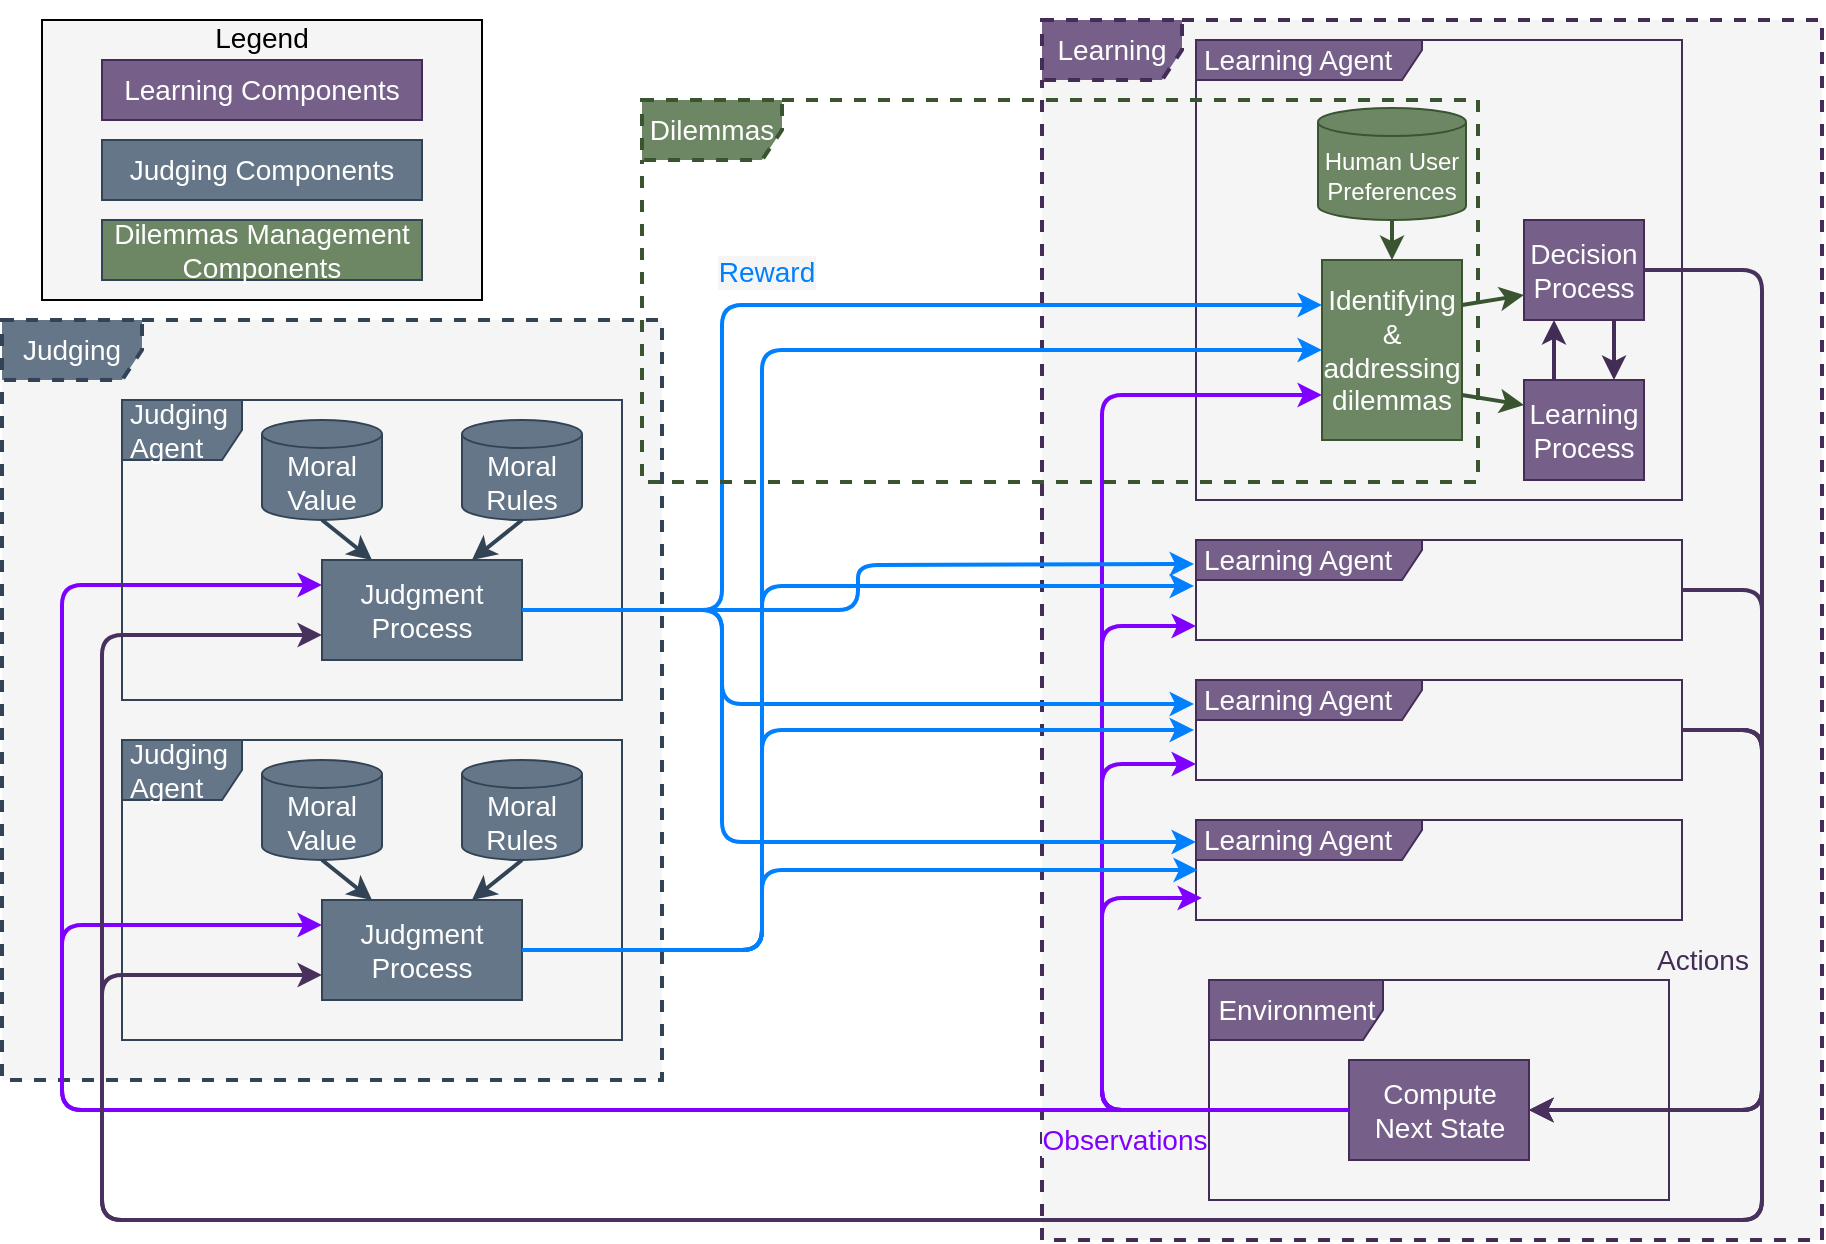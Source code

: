 <mxfile version="20.3.0" type="device" pages="3"><diagram id="23iRSUPoRavnBvh4doch" name="V1"><mxGraphModel dx="946" dy="672" grid="1" gridSize="10" guides="1" tooltips="1" connect="1" arrows="1" fold="1" page="1" pageScale="1" pageWidth="1169" pageHeight="827" background="#FFFFFF" math="0" shadow="0"><root><mxCell id="0"/><mxCell id="1" value="Background" parent="0"/><mxCell id="63" value="" style="rounded=0;whiteSpace=wrap;html=1;fillColor=#F5F5F5;" parent="1" vertex="1"><mxGeometry x="50" y="10" width="220" height="140" as="geometry"/></mxCell><mxCell id="64" value="Legend" style="text;html=1;strokeColor=none;fillColor=none;align=center;verticalAlign=middle;whiteSpace=wrap;rounded=0;fontSize=14;spacingTop=8;" parent="1" vertex="1"><mxGeometry x="130" width="60" height="30" as="geometry"/></mxCell><mxCell id="66" value="Judging Components" style="rounded=0;whiteSpace=wrap;html=1;fontSize=14;fontColor=#ffffff;strokeWidth=1;align=center;fillColor=#647687;strokeColor=#314354;" parent="1" vertex="1"><mxGeometry x="80" y="70" width="160" height="30" as="geometry"/></mxCell><mxCell id="67" value="Dilemmas Management Components" style="rounded=0;whiteSpace=wrap;html=1;fontSize=14;fontColor=#ffffff;strokeWidth=1;align=center;fillColor=#6D8764;strokeColor=#314354;" parent="1" vertex="1"><mxGeometry x="80" y="110" width="160" height="30" as="geometry"/></mxCell><mxCell id="68" value="Learning Components" style="rounded=0;whiteSpace=wrap;html=1;fillColor=#76608a;fontColor=#ffffff;strokeColor=#432D57;fontSize=14;" parent="1" vertex="1"><mxGeometry x="80" y="30" width="160" height="30" as="geometry"/></mxCell><mxCell id="fv2Eho7Bx7oUZtJPkeUn-68" value="Learning" style="" parent="0"/><mxCell id="fv2Eho7Bx7oUZtJPkeUn-69" value="Learning" style="shape=umlFrame;whiteSpace=wrap;html=1;width=70;height=30;fillColor=#76608a;fontColor=#ffffff;strokeColor=#432D57;dashed=1;strokeWidth=2;fontSize=14;swimlaneFillColor=#F5F5F5;" parent="fv2Eho7Bx7oUZtJPkeUn-68" vertex="1"><mxGeometry x="550" y="10" width="390" height="610" as="geometry"/></mxCell><mxCell id="fv2Eho7Bx7oUZtJPkeUn-70" value="Learning Agent" style="shape=umlFrame;whiteSpace=wrap;html=1;width=113;height=20;fillColor=#76608a;fontColor=#ffffff;strokeColor=#432D57;strokeWidth=1;swimlaneFillColor=none;align=left;spacingLeft=2;fontSize=14;" parent="fv2Eho7Bx7oUZtJPkeUn-68" vertex="1"><mxGeometry x="627" y="20" width="243" height="230" as="geometry"/></mxCell><mxCell id="fv2Eho7Bx7oUZtJPkeUn-71" value="Decision Process" style="rounded=0;whiteSpace=wrap;html=1;fillColor=#76608a;fontColor=#ffffff;strokeColor=#432D57;fontSize=14;" parent="fv2Eho7Bx7oUZtJPkeUn-68" vertex="1"><mxGeometry x="791" y="110" width="60" height="50" as="geometry"/></mxCell><mxCell id="fv2Eho7Bx7oUZtJPkeUn-72" value="Learning Process" style="rounded=0;whiteSpace=wrap;html=1;fillColor=#76608a;fontColor=#ffffff;strokeColor=#432D57;fontSize=14;" parent="fv2Eho7Bx7oUZtJPkeUn-68" vertex="1"><mxGeometry x="791" y="190" width="60" height="50" as="geometry"/></mxCell><mxCell id="fv2Eho7Bx7oUZtJPkeUn-75" value="" style="endArrow=classic;html=1;rounded=0;exitX=0.25;exitY=0;exitDx=0;exitDy=0;entryX=0.25;entryY=1;entryDx=0;entryDy=0;fillColor=#76608a;strokeColor=#432D57;strokeWidth=2;" parent="fv2Eho7Bx7oUZtJPkeUn-68" source="fv2Eho7Bx7oUZtJPkeUn-72" target="fv2Eho7Bx7oUZtJPkeUn-71" edge="1"><mxGeometry width="50" height="50" relative="1" as="geometry"><mxPoint x="13" y="330" as="sourcePoint"/><mxPoint x="63" y="280" as="targetPoint"/></mxGeometry></mxCell><mxCell id="fv2Eho7Bx7oUZtJPkeUn-76" value="" style="endArrow=classic;html=1;rounded=0;entryX=0.75;entryY=0;entryDx=0;entryDy=0;exitX=0.75;exitY=1;exitDx=0;exitDy=0;fillColor=#76608a;strokeColor=#432D57;strokeWidth=2;" parent="fv2Eho7Bx7oUZtJPkeUn-68" source="fv2Eho7Bx7oUZtJPkeUn-71" target="fv2Eho7Bx7oUZtJPkeUn-72" edge="1"><mxGeometry width="50" height="50" relative="1" as="geometry"><mxPoint x="-37" y="320" as="sourcePoint"/><mxPoint x="13" y="270" as="targetPoint"/></mxGeometry></mxCell><mxCell id="fv2Eho7Bx7oUZtJPkeUn-77" value="Actions" style="endArrow=classic;html=1;rounded=1;fillColor=#76608a;strokeColor=#49315E;exitX=1;exitY=0.5;exitDx=0;exitDy=0;edgeStyle=orthogonalEdgeStyle;entryX=1;entryY=0.5;entryDx=0;entryDy=0;strokeWidth=2;fontSize=14;labelBackgroundColor=#F5F5F5;fontColor=#432D57;" parent="fv2Eho7Bx7oUZtJPkeUn-68" source="fv2Eho7Bx7oUZtJPkeUn-71" target="fv2Eho7Bx7oUZtJPkeUn-89" edge="1"><mxGeometry x="0.357" y="-30" width="50" height="50" relative="1" as="geometry"><mxPoint x="690" y="480" as="sourcePoint"/><mxPoint x="890" y="610" as="targetPoint"/><Array as="points"><mxPoint x="910" y="135"/><mxPoint x="910" y="555"/></Array><mxPoint as="offset"/></mxGeometry></mxCell><mxCell id="fv2Eho7Bx7oUZtJPkeUn-78" style="edgeStyle=orthogonalEdgeStyle;rounded=1;orthogonalLoop=1;jettySize=auto;html=1;exitX=0;exitY=0.5;exitDx=0;exitDy=0;entryX=0;entryY=0.75;entryDx=0;entryDy=0;labelBackgroundColor=#CCCCCC;fontSize=14;fontColor=#432D57;strokeColor=#8000ff;strokeWidth=2;" parent="fv2Eho7Bx7oUZtJPkeUn-68" source="fv2Eho7Bx7oUZtJPkeUn-89" edge="1"><mxGeometry relative="1" as="geometry"><Array as="points"><mxPoint x="580" y="555"/><mxPoint x="580" y="198"/></Array><mxPoint x="690" y="197.5" as="targetPoint"/></mxGeometry></mxCell><mxCell id="fv2Eho7Bx7oUZtJPkeUn-79" value="" style="group;fontSize=14;" parent="fv2Eho7Bx7oUZtJPkeUn-68" vertex="1" connectable="0"><mxGeometry x="627" y="270" width="243" height="50" as="geometry"/></mxCell><mxCell id="fv2Eho7Bx7oUZtJPkeUn-80" value="Learning Agent" style="shape=umlFrame;whiteSpace=wrap;html=1;width=113;height=20;fillColor=#76608a;fontColor=#ffffff;strokeColor=#432D57;strokeWidth=1;swimlaneFillColor=none;align=left;spacingLeft=2;fontSize=14;" parent="fv2Eho7Bx7oUZtJPkeUn-79" vertex="1"><mxGeometry width="243" height="50" as="geometry"/></mxCell><mxCell id="fv2Eho7Bx7oUZtJPkeUn-81" value="" style="group;fontSize=14;" parent="fv2Eho7Bx7oUZtJPkeUn-68" vertex="1" connectable="0"><mxGeometry x="627" y="340" width="243" height="50" as="geometry"/></mxCell><mxCell id="fv2Eho7Bx7oUZtJPkeUn-82" value="Learning Agent" style="shape=umlFrame;whiteSpace=wrap;html=1;width=113;height=20;fillColor=#76608a;fontColor=#ffffff;strokeColor=#432D57;strokeWidth=1;swimlaneFillColor=none;align=left;spacingLeft=2;fontSize=14;" parent="fv2Eho7Bx7oUZtJPkeUn-81" vertex="1"><mxGeometry width="243" height="50" as="geometry"/></mxCell><mxCell id="fv2Eho7Bx7oUZtJPkeUn-83" style="edgeStyle=orthogonalEdgeStyle;rounded=1;orthogonalLoop=1;jettySize=auto;html=1;entryX=1;entryY=0.5;entryDx=0;entryDy=0;strokeColor=#49315E;strokeWidth=2;" parent="fv2Eho7Bx7oUZtJPkeUn-68" source="fv2Eho7Bx7oUZtJPkeUn-80" target="fv2Eho7Bx7oUZtJPkeUn-89" edge="1"><mxGeometry relative="1" as="geometry"><Array as="points"><mxPoint x="910" y="295"/><mxPoint x="910" y="555"/></Array></mxGeometry></mxCell><mxCell id="fv2Eho7Bx7oUZtJPkeUn-84" style="edgeStyle=orthogonalEdgeStyle;rounded=1;orthogonalLoop=1;jettySize=auto;html=1;entryX=1;entryY=0.5;entryDx=0;entryDy=0;strokeColor=#49315E;strokeWidth=2;" parent="fv2Eho7Bx7oUZtJPkeUn-68" source="fv2Eho7Bx7oUZtJPkeUn-82" target="fv2Eho7Bx7oUZtJPkeUn-89" edge="1"><mxGeometry relative="1" as="geometry"><Array as="points"><mxPoint x="910" y="365"/><mxPoint x="910" y="555"/></Array></mxGeometry></mxCell><mxCell id="fv2Eho7Bx7oUZtJPkeUn-85" style="edgeStyle=orthogonalEdgeStyle;rounded=1;orthogonalLoop=1;jettySize=auto;html=1;entryX=0;entryY=0.84;entryDx=0;entryDy=0;entryPerimeter=0;strokeColor=#8000FF;strokeWidth=2;" parent="fv2Eho7Bx7oUZtJPkeUn-68" source="fv2Eho7Bx7oUZtJPkeUn-89" target="fv2Eho7Bx7oUZtJPkeUn-82" edge="1"><mxGeometry relative="1" as="geometry"><Array as="points"><mxPoint x="580" y="555"/><mxPoint x="580" y="382"/></Array></mxGeometry></mxCell><mxCell id="fv2Eho7Bx7oUZtJPkeUn-86" style="edgeStyle=orthogonalEdgeStyle;rounded=1;orthogonalLoop=1;jettySize=auto;html=1;entryX=0;entryY=0.86;entryDx=0;entryDy=0;entryPerimeter=0;strokeColor=#8000FF;strokeWidth=2;" parent="fv2Eho7Bx7oUZtJPkeUn-68" source="fv2Eho7Bx7oUZtJPkeUn-89" target="fv2Eho7Bx7oUZtJPkeUn-80" edge="1"><mxGeometry relative="1" as="geometry"><Array as="points"><mxPoint x="580" y="555"/><mxPoint x="580" y="313"/></Array></mxGeometry></mxCell><mxCell id="fv2Eho7Bx7oUZtJPkeUn-87" value="" style="group" parent="fv2Eho7Bx7oUZtJPkeUn-68" vertex="1" connectable="0"><mxGeometry x="633.5" y="490" width="230" height="110" as="geometry"/></mxCell><mxCell id="fv2Eho7Bx7oUZtJPkeUn-88" value="Environment" style="shape=umlFrame;whiteSpace=wrap;html=1;width=87;height=30;fillColor=#76608a;fontColor=#ffffff;strokeColor=#432D57;strokeWidth=1;swimlaneFillColor=none;fontSize=14;" parent="fv2Eho7Bx7oUZtJPkeUn-87" vertex="1"><mxGeometry width="230" height="110" as="geometry"/></mxCell><mxCell id="fv2Eho7Bx7oUZtJPkeUn-89" value="Compute Next State" style="rounded=0;whiteSpace=wrap;html=1;fillColor=#76608a;fontColor=#ffffff;strokeColor=#432D57;fontSize=14;" parent="fv2Eho7Bx7oUZtJPkeUn-87" vertex="1"><mxGeometry x="70" y="40" width="90" height="50" as="geometry"/></mxCell><mxCell id="fv2Eho7Bx7oUZtJPkeUn-90" value="" style="group;fontSize=14;" parent="fv2Eho7Bx7oUZtJPkeUn-68" vertex="1" connectable="0"><mxGeometry x="627" y="410" width="243" height="50" as="geometry"/></mxCell><mxCell id="fv2Eho7Bx7oUZtJPkeUn-91" value="Learning Agent" style="shape=umlFrame;whiteSpace=wrap;html=1;width=113;height=20;fillColor=#76608a;fontColor=#ffffff;strokeColor=#432D57;strokeWidth=1;swimlaneFillColor=none;align=left;spacingLeft=2;fontSize=14;" parent="fv2Eho7Bx7oUZtJPkeUn-90" vertex="1"><mxGeometry width="243" height="50" as="geometry"/></mxCell><mxCell id="fv2Eho7Bx7oUZtJPkeUn-92" style="edgeStyle=orthogonalEdgeStyle;rounded=1;orthogonalLoop=1;jettySize=auto;html=1;strokeColor=#8000FF;strokeWidth=2;" parent="fv2Eho7Bx7oUZtJPkeUn-68" source="fv2Eho7Bx7oUZtJPkeUn-89" edge="1"><mxGeometry relative="1" as="geometry"><mxPoint x="630" y="449" as="targetPoint"/><Array as="points"><mxPoint x="580" y="555"/><mxPoint x="580" y="449"/></Array></mxGeometry></mxCell><mxCell id="fv2Eho7Bx7oUZtJPkeUn-103" value="Judging" parent="0"/><mxCell id="fv2Eho7Bx7oUZtJPkeUn-104" value="Judging" style="shape=umlFrame;whiteSpace=wrap;html=1;width=70;height=30;fillColor=#647687;fontColor=#ffffff;strokeColor=#314354;dashed=1;strokeWidth=2;fontSize=14;swimlaneFillColor=#F5F5F5;" parent="fv2Eho7Bx7oUZtJPkeUn-103" vertex="1"><mxGeometry x="30" y="160" width="330" height="380" as="geometry"/></mxCell><mxCell id="fv2Eho7Bx7oUZtJPkeUn-105" style="edgeStyle=orthogonalEdgeStyle;rounded=1;orthogonalLoop=1;jettySize=auto;html=1;exitX=1;exitY=0.5;exitDx=0;exitDy=0;entryX=0;entryY=0.25;entryDx=0;entryDy=0;labelBackgroundColor=#CCCCCC;fontSize=14;fontColor=#8000FF;strokeColor=#0080ff;strokeWidth=2;" parent="fv2Eho7Bx7oUZtJPkeUn-103" source="fv2Eho7Bx7oUZtJPkeUn-113" edge="1"><mxGeometry relative="1" as="geometry"><Array as="points"><mxPoint x="390" y="305"/><mxPoint x="390" y="153"/></Array><mxPoint x="690" y="152.5" as="targetPoint"/></mxGeometry></mxCell><mxCell id="fv2Eho7Bx7oUZtJPkeUn-106" value="Reward" style="edgeLabel;html=1;align=center;verticalAlign=middle;resizable=0;points=[];fontSize=14;fontColor=#0080FF;labelBackgroundColor=#F5F5F5;" parent="fv2Eho7Bx7oUZtJPkeUn-105" vertex="1" connectable="0"><mxGeometry x="-0.006" y="-1" relative="1" as="geometry"><mxPoint y="-18" as="offset"/></mxGeometry></mxCell><mxCell id="fv2Eho7Bx7oUZtJPkeUn-107" style="edgeStyle=orthogonalEdgeStyle;rounded=1;orthogonalLoop=1;jettySize=auto;html=1;exitX=0;exitY=0.5;exitDx=0;exitDy=0;entryX=0;entryY=0.25;entryDx=0;entryDy=0;labelBackgroundColor=#CCCCCC;fontSize=14;fontColor=#432D57;strokeWidth=2;strokeColor=#8000ff;" parent="fv2Eho7Bx7oUZtJPkeUn-103" target="fv2Eho7Bx7oUZtJPkeUn-113" edge="1"><mxGeometry relative="1" as="geometry"><Array as="points"><mxPoint x="60" y="555"/><mxPoint x="60" y="293"/></Array><mxPoint x="703.5" y="555" as="sourcePoint"/></mxGeometry></mxCell><mxCell id="fv2Eho7Bx7oUZtJPkeUn-108" value="Observations" style="edgeLabel;html=1;align=center;verticalAlign=middle;resizable=0;points=[];fontSize=14;fontColor=#8000FF;labelBackgroundColor=#F5F5F5;" parent="fv2Eho7Bx7oUZtJPkeUn-107" vertex="1" connectable="0"><mxGeometry x="-0.385" y="-2" relative="1" as="geometry"><mxPoint x="206" y="17" as="offset"/></mxGeometry></mxCell><mxCell id="fv2Eho7Bx7oUZtJPkeUn-109" value="" style="group" parent="fv2Eho7Bx7oUZtJPkeUn-103" vertex="1" connectable="0"><mxGeometry x="90" y="200" width="250" height="150" as="geometry"/></mxCell><mxCell id="fv2Eho7Bx7oUZtJPkeUn-110" value="Judging&lt;br&gt;Agent" style="shape=umlFrame;whiteSpace=wrap;html=1;fontSize=14;fontColor=#ffffff;strokeWidth=1;align=left;fillColor=#647687;strokeColor=#314354;spacingLeft=2;swimlaneFillColor=none;" parent="fv2Eho7Bx7oUZtJPkeUn-109" vertex="1"><mxGeometry width="250" height="150" as="geometry"/></mxCell><mxCell id="fv2Eho7Bx7oUZtJPkeUn-111" value="Moral Value" style="shape=cylinder3;whiteSpace=wrap;html=1;boundedLbl=1;backgroundOutline=1;size=7;fontSize=14;fontColor=#ffffff;strokeWidth=1;align=center;fillColor=#647687;strokeColor=#314354;" parent="fv2Eho7Bx7oUZtJPkeUn-109" vertex="1"><mxGeometry x="70" y="10" width="60" height="50" as="geometry"/></mxCell><mxCell id="fv2Eho7Bx7oUZtJPkeUn-112" value="Moral Rules" style="shape=cylinder3;whiteSpace=wrap;html=1;boundedLbl=1;backgroundOutline=1;size=7;fontSize=14;fontColor=#ffffff;strokeWidth=1;align=center;fillColor=#647687;strokeColor=#314354;" parent="fv2Eho7Bx7oUZtJPkeUn-109" vertex="1"><mxGeometry x="170" y="10" width="60" height="50" as="geometry"/></mxCell><mxCell id="fv2Eho7Bx7oUZtJPkeUn-113" value="Judgment&lt;br&gt;Process" style="rounded=0;whiteSpace=wrap;html=1;fontSize=14;fontColor=#ffffff;strokeWidth=1;align=center;fillColor=#647687;strokeColor=#314354;" parent="fv2Eho7Bx7oUZtJPkeUn-109" vertex="1"><mxGeometry x="100" y="80" width="100" height="50" as="geometry"/></mxCell><mxCell id="fv2Eho7Bx7oUZtJPkeUn-114" style="edgeStyle=none;rounded=1;orthogonalLoop=1;jettySize=auto;html=1;exitX=0.5;exitY=1;exitDx=0;exitDy=0;exitPerimeter=0;entryX=0.25;entryY=0;entryDx=0;entryDy=0;labelBackgroundColor=#CCCCCC;fontSize=14;fontColor=#432D57;strokeWidth=2;fillColor=#647687;strokeColor=#314354;" parent="fv2Eho7Bx7oUZtJPkeUn-109" source="fv2Eho7Bx7oUZtJPkeUn-111" target="fv2Eho7Bx7oUZtJPkeUn-113" edge="1"><mxGeometry relative="1" as="geometry"/></mxCell><mxCell id="fv2Eho7Bx7oUZtJPkeUn-115" style="edgeStyle=none;rounded=1;orthogonalLoop=1;jettySize=auto;html=1;exitX=0.5;exitY=1;exitDx=0;exitDy=0;exitPerimeter=0;entryX=0.75;entryY=0;entryDx=0;entryDy=0;labelBackgroundColor=#CCCCCC;fontSize=14;fontColor=#432D57;strokeWidth=2;fillColor=#647687;strokeColor=#314354;" parent="fv2Eho7Bx7oUZtJPkeUn-109" source="fv2Eho7Bx7oUZtJPkeUn-112" target="fv2Eho7Bx7oUZtJPkeUn-113" edge="1"><mxGeometry relative="1" as="geometry"/></mxCell><mxCell id="fv2Eho7Bx7oUZtJPkeUn-116" value="" style="group" parent="fv2Eho7Bx7oUZtJPkeUn-103" vertex="1" connectable="0"><mxGeometry x="90" y="370" width="250" height="150" as="geometry"/></mxCell><mxCell id="fv2Eho7Bx7oUZtJPkeUn-117" value="Judging&lt;br&gt;Agent" style="shape=umlFrame;whiteSpace=wrap;html=1;fontSize=14;fontColor=#ffffff;strokeWidth=1;align=left;fillColor=#647687;strokeColor=#314354;spacingLeft=2;swimlaneFillColor=none;" parent="fv2Eho7Bx7oUZtJPkeUn-116" vertex="1"><mxGeometry width="250" height="150" as="geometry"/></mxCell><mxCell id="fv2Eho7Bx7oUZtJPkeUn-118" value="Moral Value" style="shape=cylinder3;whiteSpace=wrap;html=1;boundedLbl=1;backgroundOutline=1;size=7;fontSize=14;fontColor=#ffffff;strokeWidth=1;align=center;fillColor=#647687;strokeColor=#314354;" parent="fv2Eho7Bx7oUZtJPkeUn-116" vertex="1"><mxGeometry x="70" y="10" width="60" height="50" as="geometry"/></mxCell><mxCell id="fv2Eho7Bx7oUZtJPkeUn-119" value="Moral Rules" style="shape=cylinder3;whiteSpace=wrap;html=1;boundedLbl=1;backgroundOutline=1;size=7;fontSize=14;fontColor=#ffffff;strokeWidth=1;align=center;fillColor=#647687;strokeColor=#314354;" parent="fv2Eho7Bx7oUZtJPkeUn-116" vertex="1"><mxGeometry x="170" y="10" width="60" height="50" as="geometry"/></mxCell><mxCell id="fv2Eho7Bx7oUZtJPkeUn-120" value="Judgment&lt;br&gt;Process" style="rounded=0;whiteSpace=wrap;html=1;fontSize=14;fontColor=#ffffff;strokeWidth=1;align=center;fillColor=#647687;strokeColor=#314354;" parent="fv2Eho7Bx7oUZtJPkeUn-116" vertex="1"><mxGeometry x="100" y="80" width="100" height="50" as="geometry"/></mxCell><mxCell id="fv2Eho7Bx7oUZtJPkeUn-121" style="edgeStyle=none;rounded=1;orthogonalLoop=1;jettySize=auto;html=1;exitX=0.5;exitY=1;exitDx=0;exitDy=0;exitPerimeter=0;entryX=0.25;entryY=0;entryDx=0;entryDy=0;labelBackgroundColor=#CCCCCC;fontSize=14;fontColor=#432D57;strokeWidth=2;fillColor=#647687;strokeColor=#314354;" parent="fv2Eho7Bx7oUZtJPkeUn-116" source="fv2Eho7Bx7oUZtJPkeUn-118" target="fv2Eho7Bx7oUZtJPkeUn-120" edge="1"><mxGeometry relative="1" as="geometry"/></mxCell><mxCell id="fv2Eho7Bx7oUZtJPkeUn-122" style="edgeStyle=none;rounded=1;orthogonalLoop=1;jettySize=auto;html=1;exitX=0.5;exitY=1;exitDx=0;exitDy=0;exitPerimeter=0;entryX=0.75;entryY=0;entryDx=0;entryDy=0;labelBackgroundColor=#CCCCCC;fontSize=14;fontColor=#432D57;strokeWidth=2;fillColor=#647687;strokeColor=#314354;" parent="fv2Eho7Bx7oUZtJPkeUn-116" source="fv2Eho7Bx7oUZtJPkeUn-119" target="fv2Eho7Bx7oUZtJPkeUn-120" edge="1"><mxGeometry relative="1" as="geometry"/></mxCell><mxCell id="fv2Eho7Bx7oUZtJPkeUn-123" style="edgeStyle=orthogonalEdgeStyle;rounded=1;orthogonalLoop=1;jettySize=auto;html=1;exitX=0;exitY=0.5;exitDx=0;exitDy=0;entryX=0;entryY=0.25;entryDx=0;entryDy=0;labelBackgroundColor=#CCCCCC;fontSize=14;fontColor=#8000FF;strokeColor=#8000FF;strokeWidth=2;" parent="fv2Eho7Bx7oUZtJPkeUn-103" target="fv2Eho7Bx7oUZtJPkeUn-120" edge="1"><mxGeometry relative="1" as="geometry"><Array as="points"><mxPoint x="60" y="555"/><mxPoint x="60" y="463"/></Array><mxPoint x="703.5" y="555" as="sourcePoint"/></mxGeometry></mxCell><mxCell id="fv2Eho7Bx7oUZtJPkeUn-124" style="edgeStyle=orthogonalEdgeStyle;rounded=1;orthogonalLoop=1;jettySize=auto;html=1;exitX=1;exitY=0.5;exitDx=0;exitDy=0;entryX=0;entryY=0.5;entryDx=0;entryDy=0;labelBackgroundColor=#CCCCCC;fontSize=14;fontColor=#8000FF;strokeColor=#0080FF;strokeWidth=2;" parent="fv2Eho7Bx7oUZtJPkeUn-103" source="fv2Eho7Bx7oUZtJPkeUn-120" edge="1"><mxGeometry relative="1" as="geometry"><Array as="points"><mxPoint x="410" y="475"/><mxPoint x="410" y="175"/></Array><mxPoint x="690" y="175" as="targetPoint"/></mxGeometry></mxCell><mxCell id="fv2Eho7Bx7oUZtJPkeUn-125" style="edgeStyle=orthogonalEdgeStyle;rounded=1;orthogonalLoop=1;jettySize=auto;html=1;entryX=-0.004;entryY=0.24;entryDx=0;entryDy=0;entryPerimeter=0;strokeColor=#0080FF;strokeWidth=2;" parent="fv2Eho7Bx7oUZtJPkeUn-103" source="fv2Eho7Bx7oUZtJPkeUn-113" edge="1"><mxGeometry relative="1" as="geometry"><mxPoint x="626.028" y="282" as="targetPoint"/></mxGeometry></mxCell><mxCell id="fv2Eho7Bx7oUZtJPkeUn-126" style="edgeStyle=orthogonalEdgeStyle;rounded=1;orthogonalLoop=1;jettySize=auto;html=1;strokeColor=#0080FF;strokeWidth=2;entryX=-0.004;entryY=0.46;entryDx=0;entryDy=0;entryPerimeter=0;" parent="fv2Eho7Bx7oUZtJPkeUn-103" source="fv2Eho7Bx7oUZtJPkeUn-120" edge="1"><mxGeometry relative="1" as="geometry"><mxPoint x="626.028" y="293" as="targetPoint"/><Array as="points"><mxPoint x="410" y="475"/><mxPoint x="410" y="293"/></Array></mxGeometry></mxCell><mxCell id="fv2Eho7Bx7oUZtJPkeUn-127" style="edgeStyle=orthogonalEdgeStyle;rounded=1;orthogonalLoop=1;jettySize=auto;html=1;entryX=-0.004;entryY=0.5;entryDx=0;entryDy=0;entryPerimeter=0;strokeColor=#0080FF;strokeWidth=2;" parent="fv2Eho7Bx7oUZtJPkeUn-103" source="fv2Eho7Bx7oUZtJPkeUn-120" edge="1"><mxGeometry relative="1" as="geometry"><Array as="points"><mxPoint x="410" y="475"/><mxPoint x="410" y="365"/></Array><mxPoint x="626.028" y="365" as="targetPoint"/></mxGeometry></mxCell><mxCell id="fv2Eho7Bx7oUZtJPkeUn-128" style="edgeStyle=orthogonalEdgeStyle;rounded=1;orthogonalLoop=1;jettySize=auto;html=1;entryX=-0.004;entryY=0.24;entryDx=0;entryDy=0;entryPerimeter=0;strokeColor=#0080FF;strokeWidth=2;" parent="fv2Eho7Bx7oUZtJPkeUn-103" source="fv2Eho7Bx7oUZtJPkeUn-113" edge="1"><mxGeometry relative="1" as="geometry"><Array as="points"><mxPoint x="390" y="305"/><mxPoint x="390" y="352"/></Array><mxPoint x="626.028" y="352" as="targetPoint"/></mxGeometry></mxCell><mxCell id="fv2Eho7Bx7oUZtJPkeUn-129" style="edgeStyle=orthogonalEdgeStyle;rounded=1;orthogonalLoop=1;jettySize=auto;html=1;strokeWidth=2;strokeColor=#49315E;entryX=0;entryY=0.75;entryDx=0;entryDy=0;" parent="fv2Eho7Bx7oUZtJPkeUn-103" target="fv2Eho7Bx7oUZtJPkeUn-120" edge="1"><mxGeometry relative="1" as="geometry"><mxPoint x="910" y="680" as="targetPoint"/><Array as="points"><mxPoint x="910" y="365"/><mxPoint x="910" y="610"/><mxPoint x="80" y="610"/><mxPoint x="80" y="488"/></Array><mxPoint x="870" y="365" as="sourcePoint"/></mxGeometry></mxCell><mxCell id="fv2Eho7Bx7oUZtJPkeUn-130" style="edgeStyle=orthogonalEdgeStyle;rounded=1;orthogonalLoop=1;jettySize=auto;html=1;entryX=0;entryY=0.75;entryDx=0;entryDy=0;strokeColor=#49315E;strokeWidth=2;" parent="fv2Eho7Bx7oUZtJPkeUn-103" target="fv2Eho7Bx7oUZtJPkeUn-113" edge="1"><mxGeometry relative="1" as="geometry"><Array as="points"><mxPoint x="910" y="365"/><mxPoint x="910" y="610"/><mxPoint x="80" y="610"/><mxPoint x="80" y="318"/></Array><mxPoint x="870" y="365" as="sourcePoint"/></mxGeometry></mxCell><mxCell id="fv2Eho7Bx7oUZtJPkeUn-131" style="edgeStyle=orthogonalEdgeStyle;rounded=1;orthogonalLoop=1;jettySize=auto;html=1;strokeWidth=2;entryX=0;entryY=0.22;entryDx=0;entryDy=0;entryPerimeter=0;strokeColor=#0080FF;" parent="fv2Eho7Bx7oUZtJPkeUn-103" source="fv2Eho7Bx7oUZtJPkeUn-113" edge="1"><mxGeometry relative="1" as="geometry"><mxPoint x="627" y="421" as="targetPoint"/><Array as="points"><mxPoint x="390" y="305"/><mxPoint x="390" y="421"/></Array></mxGeometry></mxCell><mxCell id="fv2Eho7Bx7oUZtJPkeUn-132" style="edgeStyle=orthogonalEdgeStyle;rounded=1;orthogonalLoop=1;jettySize=auto;html=1;entryX=0.004;entryY=0.5;entryDx=0;entryDy=0;entryPerimeter=0;strokeColor=#0080FF;strokeWidth=2;" parent="fv2Eho7Bx7oUZtJPkeUn-103" source="fv2Eho7Bx7oUZtJPkeUn-120" edge="1"><mxGeometry relative="1" as="geometry"><Array as="points"><mxPoint x="410" y="475"/><mxPoint x="410" y="435"/></Array><mxPoint x="627.972" y="435" as="targetPoint"/></mxGeometry></mxCell><mxCell id="fv2Eho7Bx7oUZtJPkeUn-93" value="Dilemmas" parent="0"/><mxCell id="fv2Eho7Bx7oUZtJPkeUn-96" value="Dilemmas" style="shape=umlFrame;whiteSpace=wrap;html=1;labelBackgroundColor=none;fontSize=14;fontColor=#ffffff;strokeWidth=2;align=center;fillColor=#6d8764;strokeColor=#3A5431;width=70;height=30;dashed=1;swimlaneFillColor=none;" parent="fv2Eho7Bx7oUZtJPkeUn-93" vertex="1"><mxGeometry x="350" y="50" width="418" height="191" as="geometry"/></mxCell><mxCell id="fv2Eho7Bx7oUZtJPkeUn-97" value="" style="group;fontSize=14;" parent="fv2Eho7Bx7oUZtJPkeUn-93" vertex="1" connectable="0"><mxGeometry x="627" y="20" width="243" height="230" as="geometry"/></mxCell><mxCell id="fv2Eho7Bx7oUZtJPkeUn-98" value="" style="endArrow=classic;html=1;rounded=1;strokeWidth=2;exitX=0.5;exitY=1;exitDx=0;exitDy=0;exitPerimeter=0;fillColor=#6d8764;strokeColor=#3A5431;entryX=0.5;entryY=0;entryDx=0;entryDy=0;" parent="fv2Eho7Bx7oUZtJPkeUn-97" source="fv2Eho7Bx7oUZtJPkeUn-99" target="fv2Eho7Bx7oUZtJPkeUn-100" edge="1"><mxGeometry width="50" height="50" relative="1" as="geometry"><mxPoint x="3" y="410" as="sourcePoint"/><mxPoint x="-47" y="80" as="targetPoint"/></mxGeometry></mxCell><mxCell id="fv2Eho7Bx7oUZtJPkeUn-99" value="Human User Preferences" style="shape=cylinder3;whiteSpace=wrap;html=1;boundedLbl=1;backgroundOutline=1;size=7;strokeWidth=1;fillColor=#6d8764;fontColor=#ffffff;strokeColor=#3A5431;" parent="fv2Eho7Bx7oUZtJPkeUn-97" vertex="1"><mxGeometry x="61" y="34" width="74" height="56" as="geometry"/></mxCell><mxCell id="fv2Eho7Bx7oUZtJPkeUn-100" value="Identifying&lt;br&gt;&amp;amp;&lt;br&gt;addressing dilemmas" style="rounded=0;whiteSpace=wrap;html=1;fillColor=#6d8764;fontColor=#ffffff;strokeColor=#3A5431;fontSize=14;" parent="fv2Eho7Bx7oUZtJPkeUn-97" vertex="1"><mxGeometry x="63" y="110" width="70" height="90" as="geometry"/></mxCell><mxCell id="fv2Eho7Bx7oUZtJPkeUn-101" style="rounded=1;orthogonalLoop=1;jettySize=auto;html=1;exitX=1;exitY=0.25;exitDx=0;exitDy=0;entryX=0;entryY=0.75;entryDx=0;entryDy=0;strokeWidth=2;fillColor=#6d8764;strokeColor=#3A5431;" parent="fv2Eho7Bx7oUZtJPkeUn-93" edge="1"><mxGeometry relative="1" as="geometry"><mxPoint x="760" y="152.5" as="sourcePoint"/><mxPoint x="791" y="147.5" as="targetPoint"/></mxGeometry></mxCell><mxCell id="fv2Eho7Bx7oUZtJPkeUn-102" style="edgeStyle=none;rounded=1;orthogonalLoop=1;jettySize=auto;html=1;exitX=1;exitY=0.75;exitDx=0;exitDy=0;entryX=0;entryY=0.25;entryDx=0;entryDy=0;strokeWidth=2;fillColor=#6d8764;strokeColor=#3A5431;" parent="fv2Eho7Bx7oUZtJPkeUn-93" edge="1"><mxGeometry relative="1" as="geometry"><mxPoint x="760" y="197.5" as="sourcePoint"/><mxPoint x="791" y="202.5" as="targetPoint"/></mxGeometry></mxCell></root></mxGraphModel></diagram><diagram name="V4" id="R4ebiuZWggfOVpD6vGhl"><mxGraphModel dx="946" dy="672" grid="1" gridSize="10" guides="1" tooltips="1" connect="1" arrows="1" fold="1" page="1" pageScale="1" pageWidth="1040" pageHeight="630" math="0" shadow="0"><root><mxCell id="MN2efiFFBJXiAFeMJZci-0"/><mxCell id="MN2efiFFBJXiAFeMJZci-1" value="Learning" style="" parent="MN2efiFFBJXiAFeMJZci-0" visible="0"/><mxCell id="lvwVw83ioxix93nnCTu9-0" value="&lt;font style=&quot;font-size: 30px;&quot;&gt;L&lt;/font&gt;&lt;font style=&quot;&quot;&gt;&lt;span style=&quot;font-size: 30px;&quot;&gt;EARNING&lt;/span&gt;&lt;br&gt;&lt;br&gt;&lt;font style=&quot;font-size: 28px;&quot;&gt;(RQ1)&lt;/font&gt;&lt;br&gt;&lt;/font&gt;" style="rounded=0;whiteSpace=wrap;html=1;labelBackgroundColor=none;strokeColor=#6C8EBF;fontSize=22;fontColor=#FAFAFA;fillColor=#76608A;" parent="MN2efiFFBJXiAFeMJZci-1" vertex="1"><mxGeometry x="600" y="40" width="400" height="560" as="geometry"/></mxCell><mxCell id="PprL8B39w84SUwEIf9Vk-0" value="Learning2" parent="MN2efiFFBJXiAFeMJZci-0"/><mxCell id="2XKpnmYIMWyI5NZtck98-0" value="Learning" style="shape=umlFrame;whiteSpace=wrap;html=1;width=160;height=50;fillColor=#F5F5F5;fontColor=#76608A;strokeColor=#432D57;dashed=1;strokeWidth=2;fontSize=30;swimlaneFillColor=#76608A;opacity=50;" parent="PprL8B39w84SUwEIf9Vk-0" vertex="1"><mxGeometry x="600" y="40" width="400" height="560" as="geometry"/></mxCell><mxCell id="2XKpnmYIMWyI5NZtck98-1" value="&lt;font style=&quot;font-size: 22px;&quot;&gt;Learning Agent&lt;/font&gt;" style="shape=umlFrame;whiteSpace=wrap;html=1;width=173;height=25;fillColor=#F5F5F5;fontColor=#76608A;strokeColor=#432D57;strokeWidth=1;swimlaneFillColor=#F5F5F5;align=left;spacingLeft=2;fontSize=20;fillStyle=auto;opacity=50;" parent="PprL8B39w84SUwEIf9Vk-0" vertex="1"><mxGeometry x="687" y="170" width="243" height="55" as="geometry"/></mxCell><mxCell id="2XKpnmYIMWyI5NZtck98-2" value="" style="group;fontSize=14;fillColor=#FAFAFA;fontColor=#76608A;opacity=50;" parent="PprL8B39w84SUwEIf9Vk-0" vertex="1" connectable="0"><mxGeometry x="687" y="245" width="243" height="50" as="geometry"/></mxCell><mxCell id="2XKpnmYIMWyI5NZtck98-3" value="&lt;font style=&quot;font-size: 22px;&quot;&gt;Learning Agent&lt;/font&gt;" style="shape=umlFrame;whiteSpace=wrap;html=1;width=173;height=25;fillColor=#FAFAFA;fontColor=#76608A;strokeColor=#432D57;strokeWidth=1;swimlaneFillColor=none;align=left;spacingLeft=2;fontSize=20;" parent="2XKpnmYIMWyI5NZtck98-2" vertex="1"><mxGeometry width="243" height="50" as="geometry"/></mxCell><mxCell id="2XKpnmYIMWyI5NZtck98-4" value="" style="group;fontSize=20;fillColor=#F5F5F5;fontColor=#76608A;opacity=50;" parent="PprL8B39w84SUwEIf9Vk-0" vertex="1" connectable="0"><mxGeometry x="687" y="315" width="243" height="50" as="geometry"/></mxCell><mxCell id="2XKpnmYIMWyI5NZtck98-5" value="&lt;font style=&quot;font-size: 22px;&quot;&gt;Learning Agent&lt;/font&gt;" style="shape=umlFrame;whiteSpace=wrap;html=1;width=173;height=25;fillColor=#F5F5F5;fontColor=#76608A;strokeColor=#432D57;strokeWidth=1;swimlaneFillColor=none;align=left;spacingLeft=2;fontSize=20;" parent="2XKpnmYIMWyI5NZtck98-4" vertex="1"><mxGeometry width="243" height="50" as="geometry"/></mxCell><mxCell id="2XKpnmYIMWyI5NZtck98-6" value="" style="group;fontSize=22;fontColor=#76608A;fillColor=#F5F5F5;opacity=50;" parent="PprL8B39w84SUwEIf9Vk-0" vertex="1" connectable="0"><mxGeometry x="690" y="490" width="240" height="55" as="geometry"/></mxCell><mxCell id="2XKpnmYIMWyI5NZtck98-7" value="Environment" style="shape=umlFrame;whiteSpace=wrap;html=1;width=137;height=30;fillColor=#F5F5F5;fontColor=#76608A;strokeColor=#432D57;strokeWidth=1;swimlaneFillColor=none;fontSize=22;" parent="2XKpnmYIMWyI5NZtck98-6" vertex="1"><mxGeometry width="240.0" height="55" as="geometry"/></mxCell><mxCell id="2XKpnmYIMWyI5NZtck98-8" value="" style="group;fontSize=22;fillColor=#F5F5F5;fontColor=#76608A;opacity=50;" parent="PprL8B39w84SUwEIf9Vk-0" vertex="1" connectable="0"><mxGeometry x="687" y="385" width="243" height="50" as="geometry"/></mxCell><mxCell id="2XKpnmYIMWyI5NZtck98-9" value="&lt;font style=&quot;font-size: 22px;&quot;&gt;Learning Agent&lt;/font&gt;" style="shape=umlFrame;whiteSpace=wrap;html=1;width=173;height=25;fillColor=#F5F5F5;fontColor=#76608A;strokeColor=#432D57;strokeWidth=1;swimlaneFillColor=none;align=left;spacingLeft=2;fontSize=20;" parent="2XKpnmYIMWyI5NZtck98-8" vertex="1"><mxGeometry width="243" height="50" as="geometry"/></mxCell><mxCell id="2XKpnmYIMWyI5NZtck98-10" value="&lt;font color=&quot;#fafafa&quot;&gt;Observations&lt;/font&gt;" style="edgeLabel;html=1;align=center;verticalAlign=middle;resizable=0;points=[];fontSize=20;fontColor=#8000FF;labelBackgroundColor=none;" parent="PprL8B39w84SUwEIf9Vk-0" vertex="1" connectable="0"><mxGeometry x="650.5" y="545" as="geometry"><mxPoint x="23" y="13" as="offset"/></mxGeometry></mxCell><mxCell id="2XKpnmYIMWyI5NZtck98-11" value="&lt;font color=&quot;#fafafa&quot;&gt;Actions&lt;/font&gt;" style="endArrow=classic;html=1;rounded=1;fillColor=#76608a;strokeColor=#49315E;edgeStyle=orthogonalEdgeStyle;strokeWidth=3;fontSize=20;labelBackgroundColor=none;fontColor=#432D57;" parent="PprL8B39w84SUwEIf9Vk-0" source="2XKpnmYIMWyI5NZtck98-1" target="2XKpnmYIMWyI5NZtck98-7" edge="1"><mxGeometry x="1" y="30" width="50" height="50" relative="1" as="geometry"><mxPoint x="911" y="110" as="sourcePoint"/><mxPoint x="870" y="530" as="targetPoint"/><Array as="points"><mxPoint x="970" y="200"/><mxPoint x="970" y="530"/></Array><mxPoint as="offset"/></mxGeometry></mxCell><mxCell id="2XKpnmYIMWyI5NZtck98-12" style="edgeStyle=orthogonalEdgeStyle;rounded=1;orthogonalLoop=1;jettySize=auto;html=1;strokeColor=#49315E;strokeWidth=3;" parent="PprL8B39w84SUwEIf9Vk-0" source="2XKpnmYIMWyI5NZtck98-3" target="2XKpnmYIMWyI5NZtck98-7" edge="1"><mxGeometry relative="1" as="geometry"><Array as="points"><mxPoint x="970" y="270"/><mxPoint x="970" y="530"/></Array><mxPoint x="870" y="530" as="targetPoint"/></mxGeometry></mxCell><mxCell id="2XKpnmYIMWyI5NZtck98-13" style="edgeStyle=orthogonalEdgeStyle;rounded=1;orthogonalLoop=1;jettySize=auto;html=1;strokeColor=#49315E;strokeWidth=3;" parent="PprL8B39w84SUwEIf9Vk-0" source="2XKpnmYIMWyI5NZtck98-5" target="2XKpnmYIMWyI5NZtck98-7" edge="1"><mxGeometry relative="1" as="geometry"><Array as="points"><mxPoint x="970" y="340"/><mxPoint x="970" y="530"/></Array><mxPoint x="870" y="530" as="targetPoint"/></mxGeometry></mxCell><mxCell id="2XKpnmYIMWyI5NZtck98-14" style="edgeStyle=orthogonalEdgeStyle;rounded=1;orthogonalLoop=1;jettySize=auto;html=1;labelBackgroundColor=#CCCCCC;fontSize=14;fontColor=#432D57;strokeColor=#8000ff;strokeWidth=3;" parent="PprL8B39w84SUwEIf9Vk-0" source="2XKpnmYIMWyI5NZtck98-7" target="2XKpnmYIMWyI5NZtck98-1" edge="1"><mxGeometry relative="1" as="geometry"><Array as="points"><mxPoint x="640" y="530"/><mxPoint x="640" y="220"/></Array><mxPoint x="750" y="172.5" as="targetPoint"/><mxPoint x="763.5" y="530" as="sourcePoint"/></mxGeometry></mxCell><mxCell id="2XKpnmYIMWyI5NZtck98-15" style="edgeStyle=orthogonalEdgeStyle;rounded=1;orthogonalLoop=1;jettySize=auto;html=1;entryX=0;entryY=0.84;entryDx=0;entryDy=0;entryPerimeter=0;strokeColor=#8000FF;strokeWidth=3;" parent="PprL8B39w84SUwEIf9Vk-0" source="2XKpnmYIMWyI5NZtck98-7" target="2XKpnmYIMWyI5NZtck98-5" edge="1"><mxGeometry relative="1" as="geometry"><Array as="points"><mxPoint x="640" y="530"/><mxPoint x="640" y="357"/></Array><mxPoint x="763.5" y="530" as="sourcePoint"/></mxGeometry></mxCell><mxCell id="2XKpnmYIMWyI5NZtck98-16" style="edgeStyle=orthogonalEdgeStyle;rounded=1;orthogonalLoop=1;jettySize=auto;html=1;entryX=0;entryY=0.86;entryDx=0;entryDy=0;entryPerimeter=0;strokeColor=#8000FF;strokeWidth=3;" parent="PprL8B39w84SUwEIf9Vk-0" source="2XKpnmYIMWyI5NZtck98-7" target="2XKpnmYIMWyI5NZtck98-3" edge="1"><mxGeometry relative="1" as="geometry"><Array as="points"><mxPoint x="640" y="530"/><mxPoint x="640" y="288"/></Array><mxPoint x="763.5" y="530" as="sourcePoint"/></mxGeometry></mxCell><mxCell id="2XKpnmYIMWyI5NZtck98-17" style="edgeStyle=orthogonalEdgeStyle;rounded=1;orthogonalLoop=1;jettySize=auto;html=1;strokeColor=#8000FF;strokeWidth=3;" parent="PprL8B39w84SUwEIf9Vk-0" source="2XKpnmYIMWyI5NZtck98-7" edge="1"><mxGeometry relative="1" as="geometry"><mxPoint x="690" y="424" as="targetPoint"/><Array as="points"><mxPoint x="640" y="530"/><mxPoint x="640" y="424"/></Array><mxPoint x="750" y="530" as="sourcePoint"/></mxGeometry></mxCell><mxCell id="JzAEWEBk3ncNTFU4B0Oa-5" style="edgeStyle=orthogonalEdgeStyle;rounded=1;orthogonalLoop=1;jettySize=auto;html=1;strokeColor=#49315E;strokeWidth=3;" parent="PprL8B39w84SUwEIf9Vk-0" source="2XKpnmYIMWyI5NZtck98-9" target="2XKpnmYIMWyI5NZtck98-7" edge="1"><mxGeometry relative="1" as="geometry"><Array as="points"><mxPoint x="970" y="410"/><mxPoint x="970" y="530"/></Array><mxPoint x="940" y="540.059" as="targetPoint"/><mxPoint x="940" y="350.059" as="sourcePoint"/></mxGeometry></mxCell><mxCell id="MN2efiFFBJXiAFeMJZci-20" value="Judging" style="" parent="MN2efiFFBJXiAFeMJZci-0" visible="0"/><mxCell id="lvwVw83ioxix93nnCTu9-2" value="JUDGING&lt;br&gt;&lt;br&gt;&lt;font style=&quot;font-size: 28px;&quot;&gt;(RQ2)&lt;/font&gt;" style="rounded=0;whiteSpace=wrap;html=1;labelBackgroundColor=none;strokeColor=#6C8EBF;fontSize=30;fontColor=#FAFAFA;fillColor=#647687;" parent="MN2efiFFBJXiAFeMJZci-20" vertex="1"><mxGeometry x="40" y="40" width="400" height="560" as="geometry"/></mxCell><mxCell id="0veQok_KCqarceC3suaE-0" value="Judging2" parent="MN2efiFFBJXiAFeMJZci-0"/><mxCell id="0veQok_KCqarceC3suaE-1" value="&lt;font style=&quot;font-size: 30px;&quot;&gt;Judging&lt;/font&gt;" style="shape=umlFrame;whiteSpace=wrap;html=1;width=160;height=50;fillColor=#F5F5F5;fontColor=#647687;strokeColor=#314354;dashed=1;strokeWidth=2;fontSize=22;swimlaneFillColor=#647687;opacity=50;" parent="0veQok_KCqarceC3suaE-0" vertex="1"><mxGeometry x="40" y="40" width="400" height="560" as="geometry"/></mxCell><mxCell id="0veQok_KCqarceC3suaE-2" value="" style="group;opacity=50;" parent="0veQok_KCqarceC3suaE-0" vertex="1" connectable="0"><mxGeometry x="80" y="230" width="250" height="75" as="geometry"/></mxCell><mxCell id="0veQok_KCqarceC3suaE-3" value="&lt;font style=&quot;font-size: 20px;&quot;&gt;Judging Agent&lt;/font&gt;" style="shape=umlFrame;whiteSpace=wrap;html=1;fontSize=14;fontColor=#647687;strokeWidth=1;align=left;fillColor=#F5F5F5;strokeColor=#314354;spacingLeft=2;swimlaneFillColor=#F5F5F5;width=150;height=20;opacity=50;" parent="0veQok_KCqarceC3suaE-2" vertex="1"><mxGeometry width="250" height="75" as="geometry"/></mxCell><mxCell id="0veQok_KCqarceC3suaE-4" value="" style="group;opacity=50;" parent="0veQok_KCqarceC3suaE-0" vertex="1" connectable="0"><mxGeometry x="80" y="357" width="250" height="70" as="geometry"/></mxCell><mxCell id="0veQok_KCqarceC3suaE-5" value="&lt;font style=&quot;font-size: 20px;&quot;&gt;Judging Agent&lt;/font&gt;" style="shape=umlFrame;whiteSpace=wrap;html=1;fontSize=14;fontColor=#647687;strokeWidth=1;align=left;fillColor=#F5F5F5;strokeColor=#314354;spacingLeft=2;swimlaneFillColor=#F5F5F5;width=150;height=20;opacity=50;" parent="0veQok_KCqarceC3suaE-4" vertex="1"><mxGeometry width="250" height="70" as="geometry"/></mxCell><mxCell id="0veQok_KCqarceC3suaE-9" style="edgeStyle=orthogonalEdgeStyle;rounded=1;orthogonalLoop=1;jettySize=auto;html=1;labelBackgroundColor=none;strokeColor=#0080FF;strokeWidth=3;fontSize=22;fontColor=#FAFAFA;endArrow=classic;endFill=1;" parent="0veQok_KCqarceC3suaE-0" source="0veQok_KCqarceC3suaE-6" target="2XKpnmYIMWyI5NZtck98-1" edge="1"><mxGeometry relative="1" as="geometry"><mxPoint x="686" y="205" as="targetPoint"/><mxPoint x="409" y="327" as="sourcePoint"/><Array as="points"><mxPoint x="560" y="327"/><mxPoint x="560" y="205"/></Array></mxGeometry></mxCell><mxCell id="0veQok_KCqarceC3suaE-10" style="edgeStyle=orthogonalEdgeStyle;rounded=1;orthogonalLoop=1;jettySize=auto;html=1;entryX=0.002;entryY=0.551;entryDx=0;entryDy=0;entryPerimeter=0;labelBackgroundColor=none;strokeColor=#0080FF;strokeWidth=3;fontSize=22;fontColor=#FAFAFA;endArrow=classic;endFill=1;" parent="0veQok_KCqarceC3suaE-0" source="0veQok_KCqarceC3suaE-6" target="2XKpnmYIMWyI5NZtck98-3" edge="1"><mxGeometry relative="1" as="geometry"><Array as="points"><mxPoint x="560" y="327"/><mxPoint x="560" y="273"/></Array></mxGeometry></mxCell><mxCell id="0veQok_KCqarceC3suaE-11" style="edgeStyle=orthogonalEdgeStyle;rounded=1;orthogonalLoop=1;jettySize=auto;html=1;labelBackgroundColor=none;strokeColor=#0080FF;strokeWidth=3;fontSize=22;fontColor=#FAFAFA;endArrow=classic;endFill=1;" parent="0veQok_KCqarceC3suaE-0" source="0veQok_KCqarceC3suaE-6" edge="1"><mxGeometry relative="1" as="geometry"><mxPoint x="690" y="343" as="targetPoint"/><Array as="points"><mxPoint x="560" y="327"/><mxPoint x="560" y="343"/></Array></mxGeometry></mxCell><mxCell id="0veQok_KCqarceC3suaE-12" style="edgeStyle=orthogonalEdgeStyle;rounded=1;orthogonalLoop=1;jettySize=auto;html=1;entryX=-0.012;entryY=0.551;entryDx=0;entryDy=0;entryPerimeter=0;labelBackgroundColor=none;strokeColor=#0080FF;strokeWidth=3;fontSize=22;fontColor=#FAFAFA;endArrow=classic;endFill=1;" parent="0veQok_KCqarceC3suaE-0" source="0veQok_KCqarceC3suaE-6" target="2XKpnmYIMWyI5NZtck98-9" edge="1"><mxGeometry relative="1" as="geometry"><Array as="points"><mxPoint x="560" y="327"/><mxPoint x="560" y="413"/></Array></mxGeometry></mxCell><mxCell id="0veQok_KCqarceC3suaE-6" value="Aggregation" style="rounded=0;whiteSpace=wrap;html=1;labelBackgroundColor=none;strokeColor=#6C8EBF;fontSize=22;fontColor=#FAFAFA;fillColor=#647687;direction=south;horizontal=0;opacity=50;" parent="0veQok_KCqarceC3suaE-0" vertex="1"><mxGeometry x="360" y="237" width="60" height="180" as="geometry"/></mxCell><mxCell id="0veQok_KCqarceC3suaE-7" style="edgeStyle=none;rounded=0;orthogonalLoop=1;jettySize=auto;html=1;labelBackgroundColor=none;strokeColor=#0080FF;strokeWidth=3;fontSize=22;fontColor=#FAFAFA;endArrow=classic;endFill=1;exitX=1.004;exitY=0.49;exitDx=0;exitDy=0;exitPerimeter=0;" parent="0veQok_KCqarceC3suaE-0" source="0veQok_KCqarceC3suaE-5" edge="1"><mxGeometry relative="1" as="geometry"><mxPoint x="360" y="390" as="targetPoint"/><Array as="points"/></mxGeometry></mxCell><mxCell id="0veQok_KCqarceC3suaE-8" style="edgeStyle=none;rounded=0;orthogonalLoop=1;jettySize=auto;html=1;labelBackgroundColor=none;strokeColor=#0080FF;strokeWidth=3;fontSize=22;fontColor=#FAFAFA;endArrow=classic;endFill=1;exitX=0.995;exitY=0.519;exitDx=0;exitDy=0;exitPerimeter=0;entryX=0.177;entryY=1;entryDx=0;entryDy=0;entryPerimeter=0;" parent="0veQok_KCqarceC3suaE-0" source="0veQok_KCqarceC3suaE-3" target="0veQok_KCqarceC3suaE-6" edge="1"><mxGeometry relative="1" as="geometry"><mxPoint x="327.0" y="343.3" as="sourcePoint"/><mxPoint x="350" y="337" as="targetPoint"/><Array as="points"/></mxGeometry></mxCell><mxCell id="JzAEWEBk3ncNTFU4B0Oa-0" style="edgeStyle=orthogonalEdgeStyle;rounded=1;orthogonalLoop=1;jettySize=auto;html=1;strokeColor=#8000FF;strokeWidth=3;" parent="0veQok_KCqarceC3suaE-0" source="2XKpnmYIMWyI5NZtck98-7" target="0veQok_KCqarceC3suaE-5" edge="1"><mxGeometry relative="1" as="geometry"><mxPoint x="700" y="434" as="targetPoint"/><Array as="points"><mxPoint x="50" y="530"/><mxPoint x="50" y="392"/></Array><mxPoint x="700" y="540.059" as="sourcePoint"/></mxGeometry></mxCell><mxCell id="JzAEWEBk3ncNTFU4B0Oa-1" style="edgeStyle=orthogonalEdgeStyle;rounded=1;orthogonalLoop=1;jettySize=auto;html=1;strokeColor=#8000FF;strokeWidth=3;" parent="0veQok_KCqarceC3suaE-0" source="2XKpnmYIMWyI5NZtck98-7" target="0veQok_KCqarceC3suaE-3" edge="1"><mxGeometry relative="1" as="geometry"><mxPoint x="80" y="402.059" as="targetPoint"/><Array as="points"><mxPoint x="50" y="530"/><mxPoint x="50" y="267"/></Array><mxPoint x="700" y="540.059" as="sourcePoint"/></mxGeometry></mxCell><mxCell id="JzAEWEBk3ncNTFU4B0Oa-2" style="edgeStyle=orthogonalEdgeStyle;rounded=1;orthogonalLoop=1;jettySize=auto;html=1;strokeColor=#49315E;strokeWidth=3;" parent="0veQok_KCqarceC3suaE-0" source="2XKpnmYIMWyI5NZtck98-9" target="0veQok_KCqarceC3suaE-5" edge="1"><mxGeometry relative="1" as="geometry"><Array as="points"><mxPoint x="970" y="410"/><mxPoint x="970" y="580"/><mxPoint x="60" y="580"/><mxPoint x="60" y="410"/></Array><mxPoint x="940" y="540.059" as="targetPoint"/><mxPoint x="940" y="350.059" as="sourcePoint"/></mxGeometry></mxCell><mxCell id="JzAEWEBk3ncNTFU4B0Oa-3" style="edgeStyle=orthogonalEdgeStyle;rounded=1;orthogonalLoop=1;jettySize=auto;html=1;strokeColor=#49315E;strokeWidth=3;" parent="0veQok_KCqarceC3suaE-0" source="2XKpnmYIMWyI5NZtck98-9" target="0veQok_KCqarceC3suaE-3" edge="1"><mxGeometry relative="1" as="geometry"><Array as="points"><mxPoint x="970" y="410"/><mxPoint x="970" y="580"/><mxPoint x="60" y="580"/><mxPoint x="60" y="290"/></Array><mxPoint x="80" y="420.059" as="targetPoint"/><mxPoint x="940" y="420.059" as="sourcePoint"/></mxGeometry></mxCell><mxCell id="MN2efiFFBJXiAFeMJZci-29" value="Dilemmas" style="" parent="MN2efiFFBJXiAFeMJZci-0"/><mxCell id="lvwVw83ioxix93nnCTu9-3" value="DILEMMAS&lt;br&gt;&lt;br&gt;&lt;font style=&quot;font-size: 28px;&quot;&gt;(RQ3)&lt;/font&gt;" style="rounded=0;whiteSpace=wrap;html=1;labelBackgroundColor=none;strokeColor=#6C8EBF;fontSize=30;fontColor=#FAFAFA;fillColor=#6D8764;" parent="MN2efiFFBJXiAFeMJZci-29" vertex="1"><mxGeometry x="320" y="90" width="400" height="190" as="geometry"/></mxCell><mxCell id="0veQok_KCqarceC3suaE-13" value="Dilemmas2" parent="MN2efiFFBJXiAFeMJZci-0" visible="0"/><mxCell id="8-McB0q9Xf5lHg6UDgCU-0" value="&lt;font style=&quot;font-size: 30px;&quot;&gt;Dilemmas&lt;/font&gt;" style="shape=umlFrame;whiteSpace=wrap;html=1;labelBackgroundColor=none;fontSize=14;fontColor=#ffffff;strokeWidth=2;align=center;fillColor=#6d8764;strokeColor=#3A5431;width=160;height=40;dashed=1;swimlaneFillColor=none;opacity=50;" parent="0veQok_KCqarceC3suaE-13" vertex="1"><mxGeometry x="320" y="90" width="400" height="190" as="geometry"/></mxCell><mxCell id="8-McB0q9Xf5lHg6UDgCU-1" value="Human&lt;br&gt;User" style="shape=umlActor;verticalLabelPosition=bottom;verticalAlign=top;html=1;outlineConnect=0;labelBackgroundColor=none;fillStyle=auto;fontSize=20;fontColor=#6D8764;fillColor=#F5F5F5;opacity=50;strokeColor=#6D8764;strokeWidth=3;" parent="0veQok_KCqarceC3suaE-13" vertex="1"><mxGeometry x="505" y="100" width="30" height="60" as="geometry"/></mxCell></root></mxGraphModel></diagram><diagram name="V4bis" id="LjxT2YCPYUm5b1z8Ewx6"><mxGraphModel dx="946" dy="672" grid="1" gridSize="10" guides="1" tooltips="1" connect="1" arrows="1" fold="1" page="1" pageScale="1" pageWidth="1040" pageHeight="630" math="0" shadow="0"><root><mxCell id="w5tvbs5F17ZBWRQgEfVH-0"/><mxCell id="w5tvbs5F17ZBWRQgEfVH-3" value="Learning2" parent="w5tvbs5F17ZBWRQgEfVH-0"/><mxCell id="w5tvbs5F17ZBWRQgEfVH-4" value="Learning" style="shape=umlFrame;whiteSpace=wrap;html=1;width=160;height=50;fillColor=#F5F5F5;fontColor=#76608A;strokeColor=#432D57;dashed=1;strokeWidth=2;fontSize=30;swimlaneFillColor=#76608A;" parent="w5tvbs5F17ZBWRQgEfVH-3" vertex="1"><mxGeometry x="600" y="40" width="400" height="560" as="geometry"/></mxCell><mxCell id="w5tvbs5F17ZBWRQgEfVH-5" value="&lt;font style=&quot;font-size: 22px;&quot;&gt;Learning Agent&lt;/font&gt;" style="shape=umlFrame;whiteSpace=wrap;html=1;width=173;height=25;fillColor=#F5F5F5;fontColor=#76608A;strokeColor=#432D57;strokeWidth=1;swimlaneFillColor=#F5F5F5;align=left;spacingLeft=2;fontSize=20;fillStyle=auto;" parent="w5tvbs5F17ZBWRQgEfVH-3" vertex="1"><mxGeometry x="687" y="170" width="243" height="55" as="geometry"/></mxCell><mxCell id="w5tvbs5F17ZBWRQgEfVH-6" value="" style="group;fontSize=14;fillColor=#FAFAFA;fontColor=#76608A;" parent="w5tvbs5F17ZBWRQgEfVH-3" vertex="1" connectable="0"><mxGeometry x="687" y="245" width="243" height="50" as="geometry"/></mxCell><mxCell id="w5tvbs5F17ZBWRQgEfVH-7" value="&lt;font style=&quot;font-size: 22px;&quot;&gt;Learning Agent&lt;/font&gt;" style="shape=umlFrame;whiteSpace=wrap;html=1;width=173;height=25;fillColor=#FAFAFA;fontColor=#76608A;strokeColor=#432D57;strokeWidth=1;swimlaneFillColor=none;align=left;spacingLeft=2;fontSize=20;" parent="w5tvbs5F17ZBWRQgEfVH-6" vertex="1"><mxGeometry width="243" height="50" as="geometry"/></mxCell><mxCell id="w5tvbs5F17ZBWRQgEfVH-8" value="" style="group;fontSize=20;fillColor=#F5F5F5;fontColor=#76608A;" parent="w5tvbs5F17ZBWRQgEfVH-3" vertex="1" connectable="0"><mxGeometry x="687" y="315" width="243" height="50" as="geometry"/></mxCell><mxCell id="w5tvbs5F17ZBWRQgEfVH-9" value="&lt;font style=&quot;font-size: 22px;&quot;&gt;Learning Agent&lt;/font&gt;" style="shape=umlFrame;whiteSpace=wrap;html=1;width=173;height=25;fillColor=#F5F5F5;fontColor=#76608A;strokeColor=#432D57;strokeWidth=1;swimlaneFillColor=none;align=left;spacingLeft=2;fontSize=20;" parent="w5tvbs5F17ZBWRQgEfVH-8" vertex="1"><mxGeometry width="243" height="50" as="geometry"/></mxCell><mxCell id="w5tvbs5F17ZBWRQgEfVH-10" value="" style="group;fontSize=22;fontColor=#76608A;fillColor=#F5F5F5;" parent="w5tvbs5F17ZBWRQgEfVH-3" vertex="1" connectable="0"><mxGeometry x="690" y="490" width="240" height="55" as="geometry"/></mxCell><mxCell id="w5tvbs5F17ZBWRQgEfVH-11" value="Environment" style="shape=umlFrame;whiteSpace=wrap;html=1;width=137;height=30;fillColor=#F5F5F5;fontColor=#76608A;strokeColor=#432D57;strokeWidth=1;swimlaneFillColor=none;fontSize=22;" parent="w5tvbs5F17ZBWRQgEfVH-10" vertex="1"><mxGeometry width="240.0" height="55" as="geometry"/></mxCell><mxCell id="w5tvbs5F17ZBWRQgEfVH-12" value="" style="group;fontSize=22;fillColor=#F5F5F5;fontColor=#76608A;" parent="w5tvbs5F17ZBWRQgEfVH-3" vertex="1" connectable="0"><mxGeometry x="687" y="385" width="243" height="50" as="geometry"/></mxCell><mxCell id="w5tvbs5F17ZBWRQgEfVH-13" value="&lt;font style=&quot;font-size: 22px;&quot;&gt;Learning Agent&lt;/font&gt;" style="shape=umlFrame;whiteSpace=wrap;html=1;width=173;height=25;fillColor=#F5F5F5;fontColor=#76608A;strokeColor=#432D57;strokeWidth=1;swimlaneFillColor=none;align=left;spacingLeft=2;fontSize=20;" parent="w5tvbs5F17ZBWRQgEfVH-12" vertex="1"><mxGeometry width="243" height="50" as="geometry"/></mxCell><mxCell id="w5tvbs5F17ZBWRQgEfVH-14" value="&lt;font color=&quot;#fafafa&quot;&gt;Observations&lt;/font&gt;" style="edgeLabel;html=1;align=center;verticalAlign=middle;resizable=0;points=[];fontSize=20;fontColor=#8000FF;labelBackgroundColor=none;" parent="w5tvbs5F17ZBWRQgEfVH-3" vertex="1" connectable="0"><mxGeometry x="650.5" y="545" as="geometry"><mxPoint x="23" y="13" as="offset"/></mxGeometry></mxCell><mxCell id="w5tvbs5F17ZBWRQgEfVH-15" value="&lt;font color=&quot;#fafafa&quot;&gt;Actions&lt;/font&gt;" style="endArrow=classic;html=1;rounded=1;fillColor=#76608a;strokeColor=#49315E;edgeStyle=orthogonalEdgeStyle;strokeWidth=3;fontSize=20;labelBackgroundColor=none;fontColor=#432D57;" parent="w5tvbs5F17ZBWRQgEfVH-3" source="w5tvbs5F17ZBWRQgEfVH-5" target="w5tvbs5F17ZBWRQgEfVH-11" edge="1"><mxGeometry x="1" y="30" width="50" height="50" relative="1" as="geometry"><mxPoint x="911" y="110" as="sourcePoint"/><mxPoint x="870" y="530" as="targetPoint"/><Array as="points"><mxPoint x="970" y="200"/><mxPoint x="970" y="530"/></Array><mxPoint as="offset"/></mxGeometry></mxCell><mxCell id="w5tvbs5F17ZBWRQgEfVH-16" style="edgeStyle=orthogonalEdgeStyle;rounded=1;orthogonalLoop=1;jettySize=auto;html=1;strokeColor=#49315E;strokeWidth=3;" parent="w5tvbs5F17ZBWRQgEfVH-3" source="w5tvbs5F17ZBWRQgEfVH-7" target="w5tvbs5F17ZBWRQgEfVH-11" edge="1"><mxGeometry relative="1" as="geometry"><Array as="points"><mxPoint x="970" y="270"/><mxPoint x="970" y="530"/></Array><mxPoint x="870" y="530" as="targetPoint"/></mxGeometry></mxCell><mxCell id="w5tvbs5F17ZBWRQgEfVH-17" style="edgeStyle=orthogonalEdgeStyle;rounded=1;orthogonalLoop=1;jettySize=auto;html=1;strokeColor=#49315E;strokeWidth=3;" parent="w5tvbs5F17ZBWRQgEfVH-3" source="w5tvbs5F17ZBWRQgEfVH-9" target="w5tvbs5F17ZBWRQgEfVH-11" edge="1"><mxGeometry relative="1" as="geometry"><Array as="points"><mxPoint x="970" y="340"/><mxPoint x="970" y="530"/></Array><mxPoint x="870" y="530" as="targetPoint"/></mxGeometry></mxCell><mxCell id="w5tvbs5F17ZBWRQgEfVH-18" style="edgeStyle=orthogonalEdgeStyle;rounded=1;orthogonalLoop=1;jettySize=auto;html=1;labelBackgroundColor=#CCCCCC;fontSize=14;fontColor=#432D57;strokeColor=#8000ff;strokeWidth=3;" parent="w5tvbs5F17ZBWRQgEfVH-3" source="w5tvbs5F17ZBWRQgEfVH-11" target="w5tvbs5F17ZBWRQgEfVH-5" edge="1"><mxGeometry relative="1" as="geometry"><Array as="points"><mxPoint x="640" y="530"/><mxPoint x="640" y="220"/></Array><mxPoint x="750" y="172.5" as="targetPoint"/><mxPoint x="763.5" y="530" as="sourcePoint"/></mxGeometry></mxCell><mxCell id="w5tvbs5F17ZBWRQgEfVH-19" style="edgeStyle=orthogonalEdgeStyle;rounded=1;orthogonalLoop=1;jettySize=auto;html=1;entryX=0;entryY=0.84;entryDx=0;entryDy=0;entryPerimeter=0;strokeColor=#8000FF;strokeWidth=3;" parent="w5tvbs5F17ZBWRQgEfVH-3" source="w5tvbs5F17ZBWRQgEfVH-11" target="w5tvbs5F17ZBWRQgEfVH-9" edge="1"><mxGeometry relative="1" as="geometry"><Array as="points"><mxPoint x="640" y="530"/><mxPoint x="640" y="357"/></Array><mxPoint x="763.5" y="530" as="sourcePoint"/></mxGeometry></mxCell><mxCell id="w5tvbs5F17ZBWRQgEfVH-20" style="edgeStyle=orthogonalEdgeStyle;rounded=1;orthogonalLoop=1;jettySize=auto;html=1;entryX=0;entryY=0.86;entryDx=0;entryDy=0;entryPerimeter=0;strokeColor=#8000FF;strokeWidth=3;" parent="w5tvbs5F17ZBWRQgEfVH-3" source="w5tvbs5F17ZBWRQgEfVH-11" target="w5tvbs5F17ZBWRQgEfVH-7" edge="1"><mxGeometry relative="1" as="geometry"><Array as="points"><mxPoint x="640" y="530"/><mxPoint x="640" y="288"/></Array><mxPoint x="763.5" y="530" as="sourcePoint"/></mxGeometry></mxCell><mxCell id="w5tvbs5F17ZBWRQgEfVH-21" style="edgeStyle=orthogonalEdgeStyle;rounded=1;orthogonalLoop=1;jettySize=auto;html=1;strokeColor=#8000FF;strokeWidth=3;" parent="w5tvbs5F17ZBWRQgEfVH-3" source="w5tvbs5F17ZBWRQgEfVH-11" edge="1"><mxGeometry relative="1" as="geometry"><mxPoint x="690" y="424" as="targetPoint"/><Array as="points"><mxPoint x="640" y="530"/><mxPoint x="640" y="424"/></Array><mxPoint x="750" y="530" as="sourcePoint"/></mxGeometry></mxCell><mxCell id="w5tvbs5F17ZBWRQgEfVH-22" style="edgeStyle=orthogonalEdgeStyle;rounded=1;orthogonalLoop=1;jettySize=auto;html=1;strokeColor=#49315E;strokeWidth=3;" parent="w5tvbs5F17ZBWRQgEfVH-3" source="w5tvbs5F17ZBWRQgEfVH-13" target="w5tvbs5F17ZBWRQgEfVH-11" edge="1"><mxGeometry relative="1" as="geometry"><Array as="points"><mxPoint x="970" y="410"/><mxPoint x="970" y="530"/></Array><mxPoint x="940" y="540.059" as="targetPoint"/><mxPoint x="940" y="350.059" as="sourcePoint"/></mxGeometry></mxCell><mxCell id="w5tvbs5F17ZBWRQgEfVH-25" value="Judging2" parent="w5tvbs5F17ZBWRQgEfVH-0"/><mxCell id="w5tvbs5F17ZBWRQgEfVH-26" value="&lt;font style=&quot;font-size: 30px;&quot;&gt;Judging&lt;/font&gt;" style="shape=umlFrame;whiteSpace=wrap;html=1;width=160;height=50;fillColor=#F5F5F5;fontColor=#647687;strokeColor=#314354;dashed=1;strokeWidth=2;fontSize=22;swimlaneFillColor=#647687;" parent="w5tvbs5F17ZBWRQgEfVH-25" vertex="1"><mxGeometry x="40" y="40" width="400" height="560" as="geometry"/></mxCell><mxCell id="w5tvbs5F17ZBWRQgEfVH-27" value="" style="group;fillColor=#FAFAFA;" parent="w5tvbs5F17ZBWRQgEfVH-25" vertex="1" connectable="0"><mxGeometry x="80" y="230" width="250" height="75" as="geometry"/></mxCell><mxCell id="w5tvbs5F17ZBWRQgEfVH-28" value="&lt;font style=&quot;font-size: 22px;&quot;&gt;Judging Agent&lt;/font&gt;" style="shape=umlFrame;whiteSpace=wrap;html=1;fontSize=14;fontColor=#647687;strokeWidth=1;align=left;fillColor=#F5F5F5;strokeColor=#314354;spacingLeft=2;swimlaneFillColor=#F5F5F5;width=160;height=20;opacity=50;" parent="w5tvbs5F17ZBWRQgEfVH-27" vertex="1"><mxGeometry width="250" height="75" as="geometry"/></mxCell><mxCell id="w5tvbs5F17ZBWRQgEfVH-29" value="" style="group;fillColor=#FAFAFA;fontSize=19;" parent="w5tvbs5F17ZBWRQgEfVH-25" vertex="1" connectable="0"><mxGeometry x="80" y="357" width="250" height="70" as="geometry"/></mxCell><mxCell id="w5tvbs5F17ZBWRQgEfVH-30" value="&lt;font style=&quot;font-size: 22px;&quot;&gt;Judging Agent&lt;/font&gt;" style="shape=umlFrame;whiteSpace=wrap;html=1;fontSize=14;fontColor=#647687;strokeWidth=1;align=left;fillColor=#F5F5F5;strokeColor=#314354;spacingLeft=2;swimlaneFillColor=#F5F5F5;width=160;height=23;opacity=50;" parent="w5tvbs5F17ZBWRQgEfVH-29" vertex="1"><mxGeometry width="250" height="70" as="geometry"/></mxCell><mxCell id="w5tvbs5F17ZBWRQgEfVH-31" style="edgeStyle=orthogonalEdgeStyle;rounded=1;orthogonalLoop=1;jettySize=auto;html=1;labelBackgroundColor=none;strokeColor=#0080FF;strokeWidth=3;fontSize=22;fontColor=#FAFAFA;endArrow=classic;endFill=1;" parent="w5tvbs5F17ZBWRQgEfVH-25" source="w5tvbs5F17ZBWRQgEfVH-30" target="w5tvbs5F17ZBWRQgEfVH-5" edge="1"><mxGeometry relative="1" as="geometry"><mxPoint x="686" y="205" as="targetPoint"/><mxPoint x="420" y="327" as="sourcePoint"/><Array as="points"><mxPoint x="560" y="390"/><mxPoint x="560" y="205"/></Array></mxGeometry></mxCell><mxCell id="w5tvbs5F17ZBWRQgEfVH-32" style="edgeStyle=orthogonalEdgeStyle;rounded=1;orthogonalLoop=1;jettySize=auto;html=1;entryX=0.002;entryY=0.551;entryDx=0;entryDy=0;entryPerimeter=0;labelBackgroundColor=none;strokeColor=#0080FF;strokeWidth=3;fontSize=22;fontColor=#FAFAFA;endArrow=classic;endFill=1;" parent="w5tvbs5F17ZBWRQgEfVH-25" source="w5tvbs5F17ZBWRQgEfVH-30" target="w5tvbs5F17ZBWRQgEfVH-7" edge="1"><mxGeometry relative="1" as="geometry"><mxPoint x="420" y="327" as="sourcePoint"/><Array as="points"><mxPoint x="560" y="390"/><mxPoint x="560" y="273"/></Array></mxGeometry></mxCell><mxCell id="w5tvbs5F17ZBWRQgEfVH-33" style="edgeStyle=orthogonalEdgeStyle;rounded=1;orthogonalLoop=1;jettySize=auto;html=1;labelBackgroundColor=none;strokeColor=#0080FF;strokeWidth=3;fontSize=22;fontColor=#FAFAFA;endArrow=classic;endFill=1;" parent="w5tvbs5F17ZBWRQgEfVH-25" source="w5tvbs5F17ZBWRQgEfVH-30" edge="1"><mxGeometry relative="1" as="geometry"><mxPoint x="420" y="327" as="sourcePoint"/><mxPoint x="690" y="343" as="targetPoint"/><Array as="points"><mxPoint x="560" y="390"/><mxPoint x="560" y="343"/></Array></mxGeometry></mxCell><mxCell id="w5tvbs5F17ZBWRQgEfVH-34" style="edgeStyle=orthogonalEdgeStyle;rounded=1;orthogonalLoop=1;jettySize=auto;html=1;entryX=-0.012;entryY=0.551;entryDx=0;entryDy=0;entryPerimeter=0;labelBackgroundColor=none;strokeColor=#0080FF;strokeWidth=3;fontSize=22;fontColor=#FAFAFA;endArrow=classic;endFill=1;" parent="w5tvbs5F17ZBWRQgEfVH-25" source="w5tvbs5F17ZBWRQgEfVH-30" target="w5tvbs5F17ZBWRQgEfVH-13" edge="1"><mxGeometry relative="1" as="geometry"><mxPoint x="420" y="327" as="sourcePoint"/><Array as="points"><mxPoint x="560" y="390"/><mxPoint x="560" y="413"/></Array></mxGeometry></mxCell><mxCell id="w5tvbs5F17ZBWRQgEfVH-38" style="edgeStyle=orthogonalEdgeStyle;rounded=1;orthogonalLoop=1;jettySize=auto;html=1;strokeColor=#8000FF;strokeWidth=3;" parent="w5tvbs5F17ZBWRQgEfVH-25" source="w5tvbs5F17ZBWRQgEfVH-11" target="w5tvbs5F17ZBWRQgEfVH-30" edge="1"><mxGeometry relative="1" as="geometry"><mxPoint x="700" y="434" as="targetPoint"/><Array as="points"><mxPoint x="50" y="530"/><mxPoint x="50" y="392"/></Array><mxPoint x="700" y="540.059" as="sourcePoint"/></mxGeometry></mxCell><mxCell id="w5tvbs5F17ZBWRQgEfVH-39" style="edgeStyle=orthogonalEdgeStyle;rounded=1;orthogonalLoop=1;jettySize=auto;html=1;strokeColor=#8000FF;strokeWidth=3;" parent="w5tvbs5F17ZBWRQgEfVH-25" source="w5tvbs5F17ZBWRQgEfVH-11" target="w5tvbs5F17ZBWRQgEfVH-28" edge="1"><mxGeometry relative="1" as="geometry"><mxPoint x="80" y="402.059" as="targetPoint"/><Array as="points"><mxPoint x="50" y="530"/><mxPoint x="50" y="267"/></Array><mxPoint x="700" y="540.059" as="sourcePoint"/></mxGeometry></mxCell><mxCell id="w5tvbs5F17ZBWRQgEfVH-40" style="edgeStyle=orthogonalEdgeStyle;rounded=1;orthogonalLoop=1;jettySize=auto;html=1;strokeColor=#49315E;strokeWidth=3;" parent="w5tvbs5F17ZBWRQgEfVH-25" source="w5tvbs5F17ZBWRQgEfVH-13" target="w5tvbs5F17ZBWRQgEfVH-30" edge="1"><mxGeometry relative="1" as="geometry"><Array as="points"><mxPoint x="970" y="410"/><mxPoint x="970" y="580"/><mxPoint x="60" y="580"/><mxPoint x="60" y="410"/></Array><mxPoint x="940" y="540.059" as="targetPoint"/><mxPoint x="940" y="350.059" as="sourcePoint"/></mxGeometry></mxCell><mxCell id="w5tvbs5F17ZBWRQgEfVH-41" style="edgeStyle=orthogonalEdgeStyle;rounded=1;orthogonalLoop=1;jettySize=auto;html=1;strokeColor=#49315E;strokeWidth=3;" parent="w5tvbs5F17ZBWRQgEfVH-25" source="w5tvbs5F17ZBWRQgEfVH-13" target="w5tvbs5F17ZBWRQgEfVH-28" edge="1"><mxGeometry relative="1" as="geometry"><Array as="points"><mxPoint x="970" y="410"/><mxPoint x="970" y="580"/><mxPoint x="60" y="580"/><mxPoint x="60" y="290"/></Array><mxPoint x="80" y="420.059" as="targetPoint"/><mxPoint x="940" y="420.059" as="sourcePoint"/></mxGeometry></mxCell><mxCell id="io8Y9vAUF7mDamQksB1z-0" style="edgeStyle=orthogonalEdgeStyle;rounded=1;orthogonalLoop=1;jettySize=auto;html=1;entryX=-0.008;entryY=0.26;entryDx=0;entryDy=0;entryPerimeter=0;labelBackgroundColor=none;strokeColor=#0080FF;strokeWidth=3;fontSize=22;fontColor=#FAFAFA;endArrow=classic;endFill=1;" parent="w5tvbs5F17ZBWRQgEfVH-25" source="w5tvbs5F17ZBWRQgEfVH-28" target="w5tvbs5F17ZBWRQgEfVH-13" edge="1"><mxGeometry relative="1" as="geometry"><mxPoint x="340" y="400" as="sourcePoint"/><mxPoint x="694.084" y="422.55" as="targetPoint"/><Array as="points"><mxPoint x="480" y="290"/><mxPoint x="480" y="398"/></Array></mxGeometry></mxCell><mxCell id="io8Y9vAUF7mDamQksB1z-1" style="edgeStyle=orthogonalEdgeStyle;rounded=1;orthogonalLoop=1;jettySize=auto;html=1;labelBackgroundColor=none;strokeColor=#0080FF;strokeWidth=3;fontSize=22;fontColor=#FAFAFA;endArrow=classic;endFill=1;" parent="w5tvbs5F17ZBWRQgEfVH-25" source="w5tvbs5F17ZBWRQgEfVH-28" edge="1"><mxGeometry relative="1" as="geometry"><mxPoint x="340" y="300" as="sourcePoint"/><mxPoint x="690" y="330" as="targetPoint"/><Array as="points"><mxPoint x="480" y="290"/><mxPoint x="480" y="330"/></Array></mxGeometry></mxCell><mxCell id="io8Y9vAUF7mDamQksB1z-2" style="edgeStyle=orthogonalEdgeStyle;rounded=1;orthogonalLoop=1;jettySize=auto;html=1;labelBackgroundColor=none;strokeColor=#0080FF;strokeWidth=3;fontSize=22;fontColor=#FAFAFA;endArrow=classic;endFill=1;entryX=0;entryY=0.24;entryDx=0;entryDy=0;entryPerimeter=0;" parent="w5tvbs5F17ZBWRQgEfVH-25" source="w5tvbs5F17ZBWRQgEfVH-28" target="w5tvbs5F17ZBWRQgEfVH-7" edge="1"><mxGeometry relative="1" as="geometry"><mxPoint x="340" y="300" as="sourcePoint"/><mxPoint x="700" y="340" as="targetPoint"/><Array as="points"><mxPoint x="480" y="290"/><mxPoint x="480" y="257"/></Array></mxGeometry></mxCell><mxCell id="io8Y9vAUF7mDamQksB1z-3" style="edgeStyle=orthogonalEdgeStyle;rounded=1;orthogonalLoop=1;jettySize=auto;html=1;labelBackgroundColor=none;strokeColor=#0080FF;strokeWidth=3;fontSize=22;fontColor=#FAFAFA;endArrow=classic;endFill=1;entryX=0;entryY=0.236;entryDx=0;entryDy=0;entryPerimeter=0;" parent="w5tvbs5F17ZBWRQgEfVH-25" source="w5tvbs5F17ZBWRQgEfVH-28" target="w5tvbs5F17ZBWRQgEfVH-5" edge="1"><mxGeometry relative="1" as="geometry"><mxPoint x="340" y="300" as="sourcePoint"/><mxPoint x="697" y="267" as="targetPoint"/><Array as="points"><mxPoint x="480" y="290"/><mxPoint x="480" y="184"/></Array></mxGeometry></mxCell><mxCell id="w5tvbs5F17ZBWRQgEfVH-44" value="Dilemmas2" style="" parent="w5tvbs5F17ZBWRQgEfVH-0"/><mxCell id="w5tvbs5F17ZBWRQgEfVH-45" value="&lt;font style=&quot;font-size: 30px;&quot;&gt;Dilemmas&lt;/font&gt;" style="shape=umlFrame;whiteSpace=wrap;html=1;labelBackgroundColor=none;fontSize=14;fontColor=#6D8764;strokeWidth=2;align=center;fillColor=#FAFAFA;strokeColor=#3A5431;width=160;height=40;dashed=1;swimlaneFillColor=#6D8764;" parent="w5tvbs5F17ZBWRQgEfVH-44" vertex="1"><mxGeometry x="320" y="90" width="400" height="190" as="geometry"/></mxCell><mxCell id="z5dPGN8Lj-7y2w6WQy_y-0" style="edgeStyle=none;rounded=1;orthogonalLoop=1;jettySize=auto;html=1;labelBackgroundColor=none;strokeColor=#83BF70;strokeWidth=3;fontSize=22;fontColor=#6D8764;endArrow=classic;endFill=1;entryX=0.605;entryY=-0.018;entryDx=0;entryDy=0;entryPerimeter=0;" parent="w5tvbs5F17ZBWRQgEfVH-44" source="w5tvbs5F17ZBWRQgEfVH-46" target="w5tvbs5F17ZBWRQgEfVH-5" edge="1"><mxGeometry relative="1" as="geometry"/></mxCell><mxCell id="z5dPGN8Lj-7y2w6WQy_y-1" style="edgeStyle=none;rounded=1;orthogonalLoop=1;jettySize=auto;html=1;entryX=0.465;entryY=-0.02;entryDx=0;entryDy=0;entryPerimeter=0;labelBackgroundColor=none;strokeColor=#83BF70;strokeWidth=3;fontSize=22;fontColor=#6D8764;endArrow=classic;endFill=1;" parent="w5tvbs5F17ZBWRQgEfVH-44" source="A_k7kgCZOPWK1NYWDEDs-0" target="w5tvbs5F17ZBWRQgEfVH-7" edge="1"><mxGeometry relative="1" as="geometry"/></mxCell><mxCell id="z5dPGN8Lj-7y2w6WQy_y-2" style="edgeStyle=none;rounded=1;orthogonalLoop=1;jettySize=auto;html=1;labelBackgroundColor=none;strokeColor=#83BF70;strokeWidth=3;fontSize=22;fontColor=#6D8764;endArrow=classic;endFill=1;" parent="w5tvbs5F17ZBWRQgEfVH-44" source="A_k7kgCZOPWK1NYWDEDs-2" target="w5tvbs5F17ZBWRQgEfVH-9" edge="1"><mxGeometry relative="1" as="geometry"/></mxCell><mxCell id="z5dPGN8Lj-7y2w6WQy_y-3" style="edgeStyle=none;rounded=1;orthogonalLoop=1;jettySize=auto;html=1;entryX=0.391;entryY=0;entryDx=0;entryDy=0;entryPerimeter=0;labelBackgroundColor=none;strokeColor=#83BF70;strokeWidth=3;fontSize=22;fontColor=#6D8764;endArrow=classic;endFill=1;" parent="w5tvbs5F17ZBWRQgEfVH-44" source="A_k7kgCZOPWK1NYWDEDs-1" target="w5tvbs5F17ZBWRQgEfVH-13" edge="1"><mxGeometry relative="1" as="geometry"/></mxCell><mxCell id="w5tvbs5F17ZBWRQgEfVH-46" value="Human&lt;br&gt;User" style="shape=umlActor;verticalLabelPosition=middle;verticalAlign=middle;html=1;outlineConnect=0;labelBackgroundColor=none;fillStyle=auto;fontSize=20;fontColor=#FAFAFA;fillColor=#F5F5F5;strokeColor=#FAFAFA;strokeWidth=3;labelPosition=left;align=right;" parent="w5tvbs5F17ZBWRQgEfVH-44" vertex="1"><mxGeometry x="670" y="100" width="30" height="60" as="geometry"/></mxCell><mxCell id="A_k7kgCZOPWK1NYWDEDs-0" value="Human&lt;br&gt;User" style="shape=umlActor;verticalLabelPosition=middle;verticalAlign=middle;html=1;outlineConnect=0;labelBackgroundColor=none;fillStyle=auto;fontSize=20;fontColor=#FAFAFA;fillColor=#F5F5F5;strokeColor=#FAFAFA;strokeWidth=3;labelPosition=left;align=right;" parent="w5tvbs5F17ZBWRQgEfVH-44" vertex="1"><mxGeometry x="670" y="190" width="30" height="60" as="geometry"/></mxCell><mxCell id="A_k7kgCZOPWK1NYWDEDs-1" value="Human&lt;br&gt;User" style="shape=umlActor;verticalLabelPosition=middle;verticalAlign=middle;html=1;outlineConnect=0;labelBackgroundColor=none;fillStyle=auto;fontSize=20;fontColor=#FAFAFA;fillColor=#F5F5F5;strokeColor=#FAFAFA;strokeWidth=3;labelPosition=left;align=right;" parent="w5tvbs5F17ZBWRQgEfVH-44" vertex="1"><mxGeometry x="390" y="190" width="30" height="60" as="geometry"/></mxCell><mxCell id="A_k7kgCZOPWK1NYWDEDs-2" value="Human&lt;br&gt;User" style="shape=umlActor;verticalLabelPosition=middle;verticalAlign=middle;html=1;outlineConnect=0;labelBackgroundColor=none;fillStyle=auto;fontSize=20;fontColor=#FAFAFA;fillColor=#F5F5F5;strokeColor=#FAFAFA;strokeWidth=3;labelPosition=left;align=right;" parent="w5tvbs5F17ZBWRQgEfVH-44" vertex="1"><mxGeometry x="505" y="155" width="30" height="60" as="geometry"/></mxCell></root></mxGraphModel></diagram></mxfile>